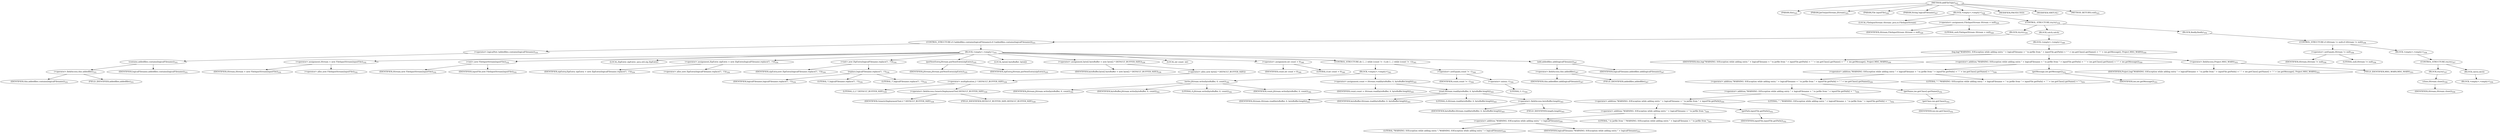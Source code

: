 digraph "addFileToJar" {  
"547" [label = <(METHOD,addFileToJar)<SUB>325</SUB>> ]
"23" [label = <(PARAM,this)<SUB>325</SUB>> ]
"548" [label = <(PARAM,JarOutputStream jStream)<SUB>325</SUB>> ]
"549" [label = <(PARAM,File inputFile)<SUB>326</SUB>> ]
"550" [label = <(PARAM,String logicalFilename)<SUB>327</SUB>> ]
"551" [label = <(BLOCK,&lt;empty&gt;,&lt;empty&gt;)<SUB>328</SUB>> ]
"19" [label = <(LOCAL,FileInputStream iStream: java.io.FileInputStream)> ]
"552" [label = <(&lt;operator&gt;.assignment,FileInputStream iStream = null)<SUB>329</SUB>> ]
"553" [label = <(IDENTIFIER,iStream,FileInputStream iStream = null)<SUB>329</SUB>> ]
"554" [label = <(LITERAL,null,FileInputStream iStream = null)<SUB>329</SUB>> ]
"555" [label = <(CONTROL_STRUCTURE,try,try)<SUB>330</SUB>> ]
"556" [label = <(BLOCK,try,try)<SUB>330</SUB>> ]
"557" [label = <(CONTROL_STRUCTURE,if (!addedfiles.contains(logicalFilename)),if (!addedfiles.contains(logicalFilename)))<SUB>331</SUB>> ]
"558" [label = <(&lt;operator&gt;.logicalNot,!addedfiles.contains(logicalFilename))<SUB>331</SUB>> ]
"559" [label = <(contains,addedfiles.contains(logicalFilename))<SUB>331</SUB>> ]
"560" [label = <(&lt;operator&gt;.fieldAccess,this.addedfiles)<SUB>331</SUB>> ]
"561" [label = <(IDENTIFIER,this,addedfiles.contains(logicalFilename))<SUB>331</SUB>> ]
"562" [label = <(FIELD_IDENTIFIER,addedfiles,addedfiles)<SUB>331</SUB>> ]
"563" [label = <(IDENTIFIER,logicalFilename,addedfiles.contains(logicalFilename))<SUB>331</SUB>> ]
"564" [label = <(BLOCK,&lt;empty&gt;,&lt;empty&gt;)<SUB>331</SUB>> ]
"565" [label = <(&lt;operator&gt;.assignment,iStream = new FileInputStream(inputFile))<SUB>332</SUB>> ]
"566" [label = <(IDENTIFIER,iStream,iStream = new FileInputStream(inputFile))<SUB>332</SUB>> ]
"567" [label = <(&lt;operator&gt;.alloc,new FileInputStream(inputFile))<SUB>332</SUB>> ]
"568" [label = <(&lt;init&gt;,new FileInputStream(inputFile))<SUB>332</SUB>> ]
"18" [label = <(IDENTIFIER,iStream,new FileInputStream(inputFile))<SUB>332</SUB>> ]
"569" [label = <(IDENTIFIER,inputFile,new FileInputStream(inputFile))<SUB>332</SUB>> ]
"21" [label = <(LOCAL,ZipEntry zipEntry: java.util.zip.ZipEntry)> ]
"570" [label = <(&lt;operator&gt;.assignment,ZipEntry zipEntry = new ZipEntry(logicalFilename.replace('\\', '/')))<SUB>334</SUB>> ]
"571" [label = <(IDENTIFIER,zipEntry,ZipEntry zipEntry = new ZipEntry(logicalFilename.replace('\\', '/')))<SUB>334</SUB>> ]
"572" [label = <(&lt;operator&gt;.alloc,new ZipEntry(logicalFilename.replace('\\', '/')))<SUB>334</SUB>> ]
"573" [label = <(&lt;init&gt;,new ZipEntry(logicalFilename.replace('\\', '/')))<SUB>334</SUB>> ]
"20" [label = <(IDENTIFIER,zipEntry,new ZipEntry(logicalFilename.replace('\\', '/')))<SUB>334</SUB>> ]
"574" [label = <(replace,logicalFilename.replace('\\', '/'))<SUB>334</SUB>> ]
"575" [label = <(IDENTIFIER,logicalFilename,logicalFilename.replace('\\', '/'))<SUB>334</SUB>> ]
"576" [label = <(LITERAL,'\\',logicalFilename.replace('\\', '/'))<SUB>334</SUB>> ]
"577" [label = <(LITERAL,'/',logicalFilename.replace('\\', '/'))<SUB>334</SUB>> ]
"578" [label = <(putNextEntry,jStream.putNextEntry(zipEntry))<SUB>335</SUB>> ]
"579" [label = <(IDENTIFIER,jStream,jStream.putNextEntry(zipEntry))<SUB>335</SUB>> ]
"580" [label = <(IDENTIFIER,zipEntry,jStream.putNextEntry(zipEntry))<SUB>335</SUB>> ]
"581" [label = <(LOCAL,byte[] byteBuffer: byte[])> ]
"582" [label = <(&lt;operator&gt;.assignment,byte[] byteBuffer = new byte[2 * DEFAULT_BUFFER_SIZE])<SUB>339</SUB>> ]
"583" [label = <(IDENTIFIER,byteBuffer,byte[] byteBuffer = new byte[2 * DEFAULT_BUFFER_SIZE])<SUB>339</SUB>> ]
"584" [label = <(&lt;operator&gt;.alloc,new byte[2 * DEFAULT_BUFFER_SIZE])> ]
"585" [label = <(&lt;operator&gt;.multiplication,2 * DEFAULT_BUFFER_SIZE)<SUB>339</SUB>> ]
"586" [label = <(LITERAL,2,2 * DEFAULT_BUFFER_SIZE)<SUB>339</SUB>> ]
"587" [label = <(&lt;operator&gt;.fieldAccess,GenericDeploymentTool.DEFAULT_BUFFER_SIZE)<SUB>339</SUB>> ]
"588" [label = <(IDENTIFIER,GenericDeploymentTool,2 * DEFAULT_BUFFER_SIZE)<SUB>339</SUB>> ]
"589" [label = <(FIELD_IDENTIFIER,DEFAULT_BUFFER_SIZE,DEFAULT_BUFFER_SIZE)<SUB>339</SUB>> ]
"590" [label = <(LOCAL,int count: int)> ]
"591" [label = <(&lt;operator&gt;.assignment,int count = 0)<SUB>340</SUB>> ]
"592" [label = <(IDENTIFIER,count,int count = 0)<SUB>340</SUB>> ]
"593" [label = <(LITERAL,0,int count = 0)<SUB>340</SUB>> ]
"594" [label = <(CONTROL_STRUCTURE,do {...} while (count != -1),do {...} while (count != -1))<SUB>341</SUB>> ]
"595" [label = <(BLOCK,&lt;empty&gt;,&lt;empty&gt;)<SUB>341</SUB>> ]
"596" [label = <(write,jStream.write(byteBuffer, 0, count))<SUB>342</SUB>> ]
"597" [label = <(IDENTIFIER,jStream,jStream.write(byteBuffer, 0, count))<SUB>342</SUB>> ]
"598" [label = <(IDENTIFIER,byteBuffer,jStream.write(byteBuffer, 0, count))<SUB>342</SUB>> ]
"599" [label = <(LITERAL,0,jStream.write(byteBuffer, 0, count))<SUB>342</SUB>> ]
"600" [label = <(IDENTIFIER,count,jStream.write(byteBuffer, 0, count))<SUB>342</SUB>> ]
"601" [label = <(&lt;operator&gt;.assignment,count = iStream.read(byteBuffer, 0, byteBuffer.length))<SUB>343</SUB>> ]
"602" [label = <(IDENTIFIER,count,count = iStream.read(byteBuffer, 0, byteBuffer.length))<SUB>343</SUB>> ]
"603" [label = <(read,iStream.read(byteBuffer, 0, byteBuffer.length))<SUB>343</SUB>> ]
"604" [label = <(IDENTIFIER,iStream,iStream.read(byteBuffer, 0, byteBuffer.length))<SUB>343</SUB>> ]
"605" [label = <(IDENTIFIER,byteBuffer,iStream.read(byteBuffer, 0, byteBuffer.length))<SUB>343</SUB>> ]
"606" [label = <(LITERAL,0,iStream.read(byteBuffer, 0, byteBuffer.length))<SUB>343</SUB>> ]
"607" [label = <(&lt;operator&gt;.fieldAccess,byteBuffer.length)<SUB>343</SUB>> ]
"608" [label = <(IDENTIFIER,byteBuffer,iStream.read(byteBuffer, 0, byteBuffer.length))<SUB>343</SUB>> ]
"609" [label = <(FIELD_IDENTIFIER,length,length)<SUB>343</SUB>> ]
"610" [label = <(&lt;operator&gt;.notEquals,count != -1)<SUB>344</SUB>> ]
"611" [label = <(IDENTIFIER,count,count != -1)<SUB>344</SUB>> ]
"612" [label = <(&lt;operator&gt;.minus,-1)<SUB>344</SUB>> ]
"613" [label = <(LITERAL,1,-1)<SUB>344</SUB>> ]
"614" [label = <(add,addedfiles.add(logicalFilename))<SUB>347</SUB>> ]
"615" [label = <(&lt;operator&gt;.fieldAccess,this.addedfiles)<SUB>347</SUB>> ]
"616" [label = <(IDENTIFIER,this,addedfiles.add(logicalFilename))<SUB>347</SUB>> ]
"617" [label = <(FIELD_IDENTIFIER,addedfiles,addedfiles)<SUB>347</SUB>> ]
"618" [label = <(IDENTIFIER,logicalFilename,addedfiles.add(logicalFilename))<SUB>347</SUB>> ]
"619" [label = <(BLOCK,catch,catch)> ]
"620" [label = <(BLOCK,&lt;empty&gt;,&lt;empty&gt;)<SUB>349</SUB>> ]
"621" [label = <(log,log(&quot;WARNING: IOException while adding entry &quot; + logicalFilename + &quot; to jarfile from &quot; + inputFile.getPath() + &quot; &quot; + ioe.getClass().getName() + &quot;-&quot; + ioe.getMessage(), Project.MSG_WARN))<SUB>350</SUB>> ]
"22" [label = <(IDENTIFIER,this,log(&quot;WARNING: IOException while adding entry &quot; + logicalFilename + &quot; to jarfile from &quot; + inputFile.getPath() + &quot; &quot; + ioe.getClass().getName() + &quot;-&quot; + ioe.getMessage(), Project.MSG_WARN))<SUB>350</SUB>> ]
"622" [label = <(&lt;operator&gt;.addition,&quot;WARNING: IOException while adding entry &quot; + logicalFilename + &quot; to jarfile from &quot; + inputFile.getPath() + &quot; &quot; + ioe.getClass().getName() + &quot;-&quot; + ioe.getMessage())<SUB>350</SUB>> ]
"623" [label = <(&lt;operator&gt;.addition,&quot;WARNING: IOException while adding entry &quot; + logicalFilename + &quot; to jarfile from &quot; + inputFile.getPath() + &quot; &quot; + ioe.getClass().getName() + &quot;-&quot;)<SUB>350</SUB>> ]
"624" [label = <(&lt;operator&gt;.addition,&quot;WARNING: IOException while adding entry &quot; + logicalFilename + &quot; to jarfile from &quot; + inputFile.getPath() + &quot; &quot; + ioe.getClass().getName())<SUB>350</SUB>> ]
"625" [label = <(&lt;operator&gt;.addition,&quot;WARNING: IOException while adding entry &quot; + logicalFilename + &quot; to jarfile from &quot; + inputFile.getPath() + &quot; &quot;)<SUB>350</SUB>> ]
"626" [label = <(&lt;operator&gt;.addition,&quot;WARNING: IOException while adding entry &quot; + logicalFilename + &quot; to jarfile from &quot; + inputFile.getPath())<SUB>350</SUB>> ]
"627" [label = <(&lt;operator&gt;.addition,&quot;WARNING: IOException while adding entry &quot; + logicalFilename + &quot; to jarfile from &quot;)<SUB>350</SUB>> ]
"628" [label = <(&lt;operator&gt;.addition,&quot;WARNING: IOException while adding entry &quot; + logicalFilename)<SUB>350</SUB>> ]
"629" [label = <(LITERAL,&quot;WARNING: IOException while adding entry &quot;,&quot;WARNING: IOException while adding entry &quot; + logicalFilename)<SUB>350</SUB>> ]
"630" [label = <(IDENTIFIER,logicalFilename,&quot;WARNING: IOException while adding entry &quot; + logicalFilename)<SUB>351</SUB>> ]
"631" [label = <(LITERAL,&quot; to jarfile from &quot;,&quot;WARNING: IOException while adding entry &quot; + logicalFilename + &quot; to jarfile from &quot;)<SUB>351</SUB>> ]
"632" [label = <(getPath,inputFile.getPath())<SUB>352</SUB>> ]
"633" [label = <(IDENTIFIER,inputFile,inputFile.getPath())<SUB>352</SUB>> ]
"634" [label = <(LITERAL,&quot; &quot;,&quot;WARNING: IOException while adding entry &quot; + logicalFilename + &quot; to jarfile from &quot; + inputFile.getPath() + &quot; &quot;)<SUB>352</SUB>> ]
"635" [label = <(getName,ioe.getClass().getName())<SUB>352</SUB>> ]
"636" [label = <(getClass,ioe.getClass())<SUB>352</SUB>> ]
"637" [label = <(IDENTIFIER,ioe,ioe.getClass())<SUB>352</SUB>> ]
"638" [label = <(LITERAL,&quot;-&quot;,&quot;WARNING: IOException while adding entry &quot; + logicalFilename + &quot; to jarfile from &quot; + inputFile.getPath() + &quot; &quot; + ioe.getClass().getName() + &quot;-&quot;)<SUB>353</SUB>> ]
"639" [label = <(getMessage,ioe.getMessage())<SUB>353</SUB>> ]
"640" [label = <(IDENTIFIER,ioe,ioe.getMessage())<SUB>353</SUB>> ]
"641" [label = <(&lt;operator&gt;.fieldAccess,Project.MSG_WARN)<SUB>353</SUB>> ]
"642" [label = <(IDENTIFIER,Project,log(&quot;WARNING: IOException while adding entry &quot; + logicalFilename + &quot; to jarfile from &quot; + inputFile.getPath() + &quot; &quot; + ioe.getClass().getName() + &quot;-&quot; + ioe.getMessage(), Project.MSG_WARN))<SUB>353</SUB>> ]
"643" [label = <(FIELD_IDENTIFIER,MSG_WARN,MSG_WARN)<SUB>353</SUB>> ]
"644" [label = <(BLOCK,finally,finally)<SUB>354</SUB>> ]
"645" [label = <(CONTROL_STRUCTURE,if (iStream != null),if (iStream != null))<SUB>356</SUB>> ]
"646" [label = <(&lt;operator&gt;.notEquals,iStream != null)<SUB>356</SUB>> ]
"647" [label = <(IDENTIFIER,iStream,iStream != null)<SUB>356</SUB>> ]
"648" [label = <(LITERAL,null,iStream != null)<SUB>356</SUB>> ]
"649" [label = <(BLOCK,&lt;empty&gt;,&lt;empty&gt;)<SUB>356</SUB>> ]
"650" [label = <(CONTROL_STRUCTURE,try,try)<SUB>357</SUB>> ]
"651" [label = <(BLOCK,try,try)<SUB>357</SUB>> ]
"652" [label = <(close,iStream.close())<SUB>358</SUB>> ]
"653" [label = <(IDENTIFIER,iStream,iStream.close())<SUB>358</SUB>> ]
"654" [label = <(BLOCK,catch,catch)> ]
"655" [label = <(BLOCK,&lt;empty&gt;,&lt;empty&gt;)<SUB>359</SUB>> ]
"656" [label = <(MODIFIER,PROTECTED)> ]
"657" [label = <(MODIFIER,VIRTUAL)> ]
"658" [label = <(METHOD_RETURN,void)<SUB>325</SUB>> ]
  "547" -> "23" 
  "547" -> "548" 
  "547" -> "549" 
  "547" -> "550" 
  "547" -> "551" 
  "547" -> "656" 
  "547" -> "657" 
  "547" -> "658" 
  "551" -> "19" 
  "551" -> "552" 
  "551" -> "555" 
  "552" -> "553" 
  "552" -> "554" 
  "555" -> "556" 
  "555" -> "619" 
  "555" -> "644" 
  "556" -> "557" 
  "557" -> "558" 
  "557" -> "564" 
  "558" -> "559" 
  "559" -> "560" 
  "559" -> "563" 
  "560" -> "561" 
  "560" -> "562" 
  "564" -> "565" 
  "564" -> "568" 
  "564" -> "21" 
  "564" -> "570" 
  "564" -> "573" 
  "564" -> "578" 
  "564" -> "581" 
  "564" -> "582" 
  "564" -> "590" 
  "564" -> "591" 
  "564" -> "594" 
  "564" -> "614" 
  "565" -> "566" 
  "565" -> "567" 
  "568" -> "18" 
  "568" -> "569" 
  "570" -> "571" 
  "570" -> "572" 
  "573" -> "20" 
  "573" -> "574" 
  "574" -> "575" 
  "574" -> "576" 
  "574" -> "577" 
  "578" -> "579" 
  "578" -> "580" 
  "582" -> "583" 
  "582" -> "584" 
  "584" -> "585" 
  "585" -> "586" 
  "585" -> "587" 
  "587" -> "588" 
  "587" -> "589" 
  "591" -> "592" 
  "591" -> "593" 
  "594" -> "595" 
  "594" -> "610" 
  "595" -> "596" 
  "595" -> "601" 
  "596" -> "597" 
  "596" -> "598" 
  "596" -> "599" 
  "596" -> "600" 
  "601" -> "602" 
  "601" -> "603" 
  "603" -> "604" 
  "603" -> "605" 
  "603" -> "606" 
  "603" -> "607" 
  "607" -> "608" 
  "607" -> "609" 
  "610" -> "611" 
  "610" -> "612" 
  "612" -> "613" 
  "614" -> "615" 
  "614" -> "618" 
  "615" -> "616" 
  "615" -> "617" 
  "619" -> "620" 
  "620" -> "621" 
  "621" -> "22" 
  "621" -> "622" 
  "621" -> "641" 
  "622" -> "623" 
  "622" -> "639" 
  "623" -> "624" 
  "623" -> "638" 
  "624" -> "625" 
  "624" -> "635" 
  "625" -> "626" 
  "625" -> "634" 
  "626" -> "627" 
  "626" -> "632" 
  "627" -> "628" 
  "627" -> "631" 
  "628" -> "629" 
  "628" -> "630" 
  "632" -> "633" 
  "635" -> "636" 
  "636" -> "637" 
  "639" -> "640" 
  "641" -> "642" 
  "641" -> "643" 
  "644" -> "645" 
  "645" -> "646" 
  "645" -> "649" 
  "646" -> "647" 
  "646" -> "648" 
  "649" -> "650" 
  "650" -> "651" 
  "650" -> "654" 
  "651" -> "652" 
  "652" -> "653" 
  "654" -> "655" 
}
